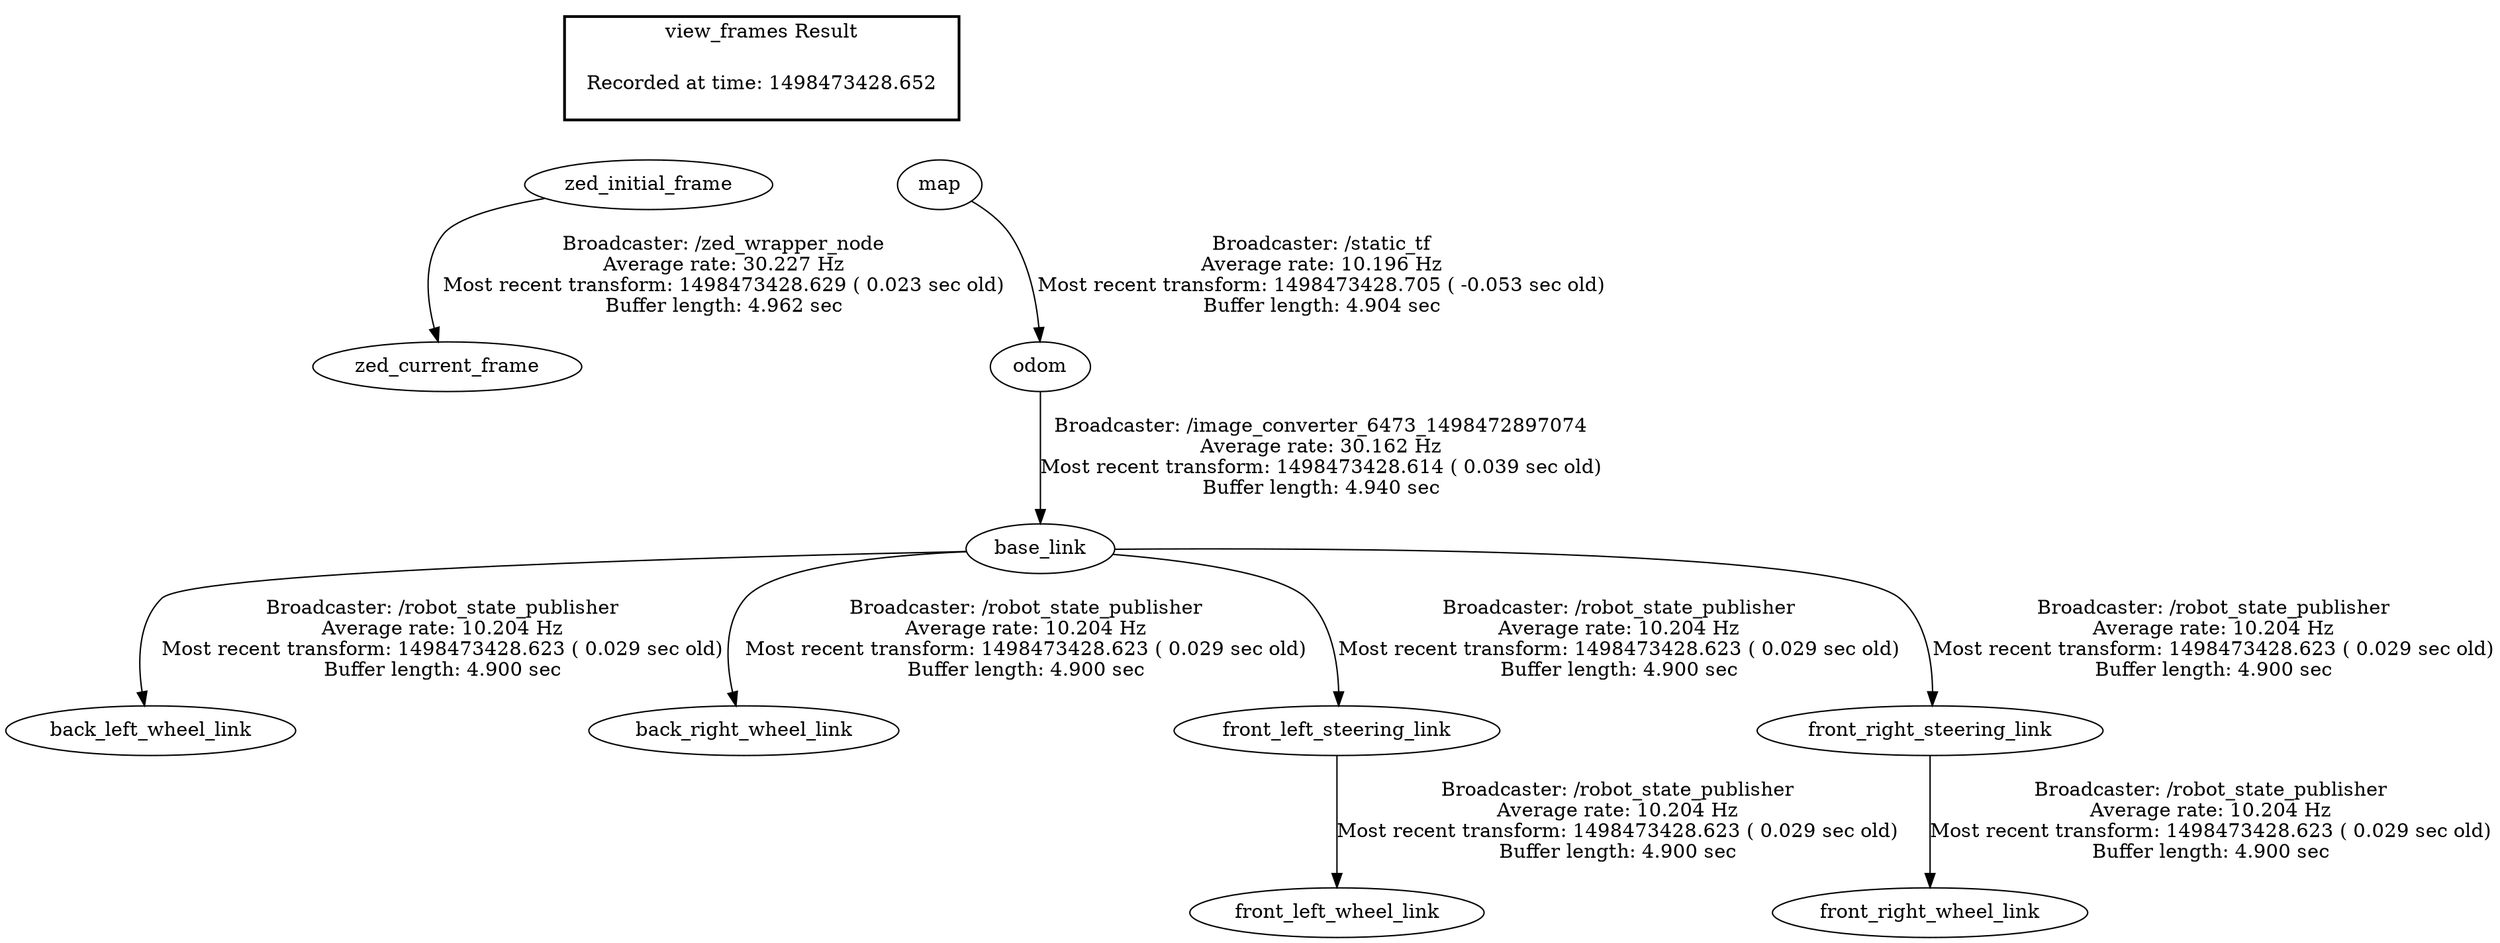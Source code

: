 digraph G {
"zed_initial_frame" -> "zed_current_frame"[label="Broadcaster: /zed_wrapper_node\nAverage rate: 30.227 Hz\nMost recent transform: 1498473428.629 ( 0.023 sec old)\nBuffer length: 4.962 sec\n"];
"odom" -> "base_link"[label="Broadcaster: /image_converter_6473_1498472897074\nAverage rate: 30.162 Hz\nMost recent transform: 1498473428.614 ( 0.039 sec old)\nBuffer length: 4.940 sec\n"];
"map" -> "odom"[label="Broadcaster: /static_tf\nAverage rate: 10.196 Hz\nMost recent transform: 1498473428.705 ( -0.053 sec old)\nBuffer length: 4.904 sec\n"];
"base_link" -> "back_left_wheel_link"[label="Broadcaster: /robot_state_publisher\nAverage rate: 10.204 Hz\nMost recent transform: 1498473428.623 ( 0.029 sec old)\nBuffer length: 4.900 sec\n"];
"base_link" -> "back_right_wheel_link"[label="Broadcaster: /robot_state_publisher\nAverage rate: 10.204 Hz\nMost recent transform: 1498473428.623 ( 0.029 sec old)\nBuffer length: 4.900 sec\n"];
"base_link" -> "front_left_steering_link"[label="Broadcaster: /robot_state_publisher\nAverage rate: 10.204 Hz\nMost recent transform: 1498473428.623 ( 0.029 sec old)\nBuffer length: 4.900 sec\n"];
"front_left_steering_link" -> "front_left_wheel_link"[label="Broadcaster: /robot_state_publisher\nAverage rate: 10.204 Hz\nMost recent transform: 1498473428.623 ( 0.029 sec old)\nBuffer length: 4.900 sec\n"];
"base_link" -> "front_right_steering_link"[label="Broadcaster: /robot_state_publisher\nAverage rate: 10.204 Hz\nMost recent transform: 1498473428.623 ( 0.029 sec old)\nBuffer length: 4.900 sec\n"];
"front_right_steering_link" -> "front_right_wheel_link"[label="Broadcaster: /robot_state_publisher\nAverage rate: 10.204 Hz\nMost recent transform: 1498473428.623 ( 0.029 sec old)\nBuffer length: 4.900 sec\n"];
edge [style=invis];
 subgraph cluster_legend { style=bold; color=black; label ="view_frames Result";
"Recorded at time: 1498473428.652"[ shape=plaintext ] ;
 }->"zed_initial_frame";
edge [style=invis];
 subgraph cluster_legend { style=bold; color=black; label ="view_frames Result";
"Recorded at time: 1498473428.652"[ shape=plaintext ] ;
 }->"map";
}